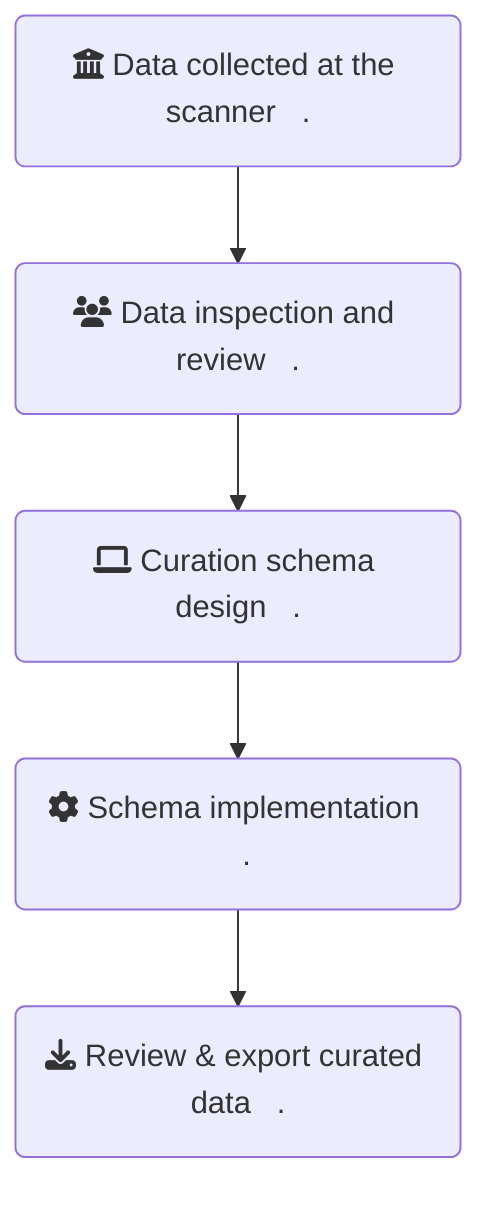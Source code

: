 graph TD
    B("fa:fa-university Data collected at the scanner   .")
    B-->C("fa:fa-users Data inspection and review   .")
    C-->D("fa:fa-laptop Curation schema design   .")
    D-->E("fa:fa-cog Schema implementation   .")
    E-->F("fa:fa-download Review & export curated data   .");